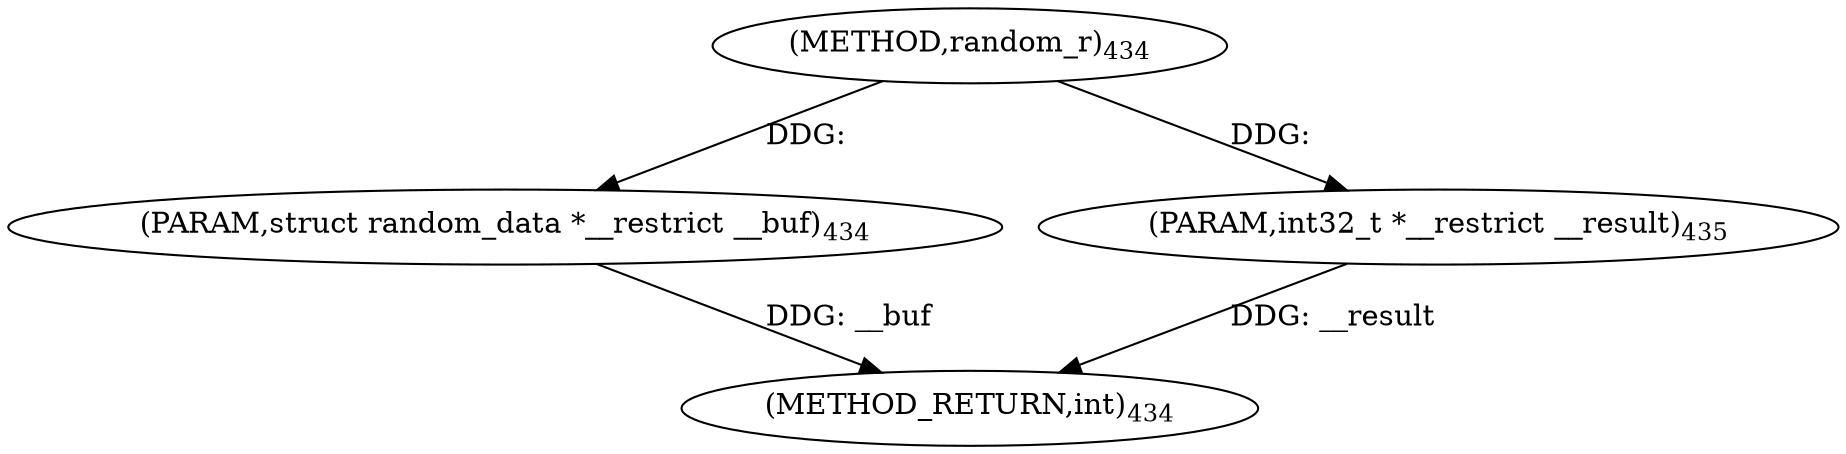 digraph "random_r" {  
"33279" [label = <(METHOD,random_r)<SUB>434</SUB>> ]
"33282" [label = <(METHOD_RETURN,int)<SUB>434</SUB>> ]
"33280" [label = <(PARAM,struct random_data *__restrict __buf)<SUB>434</SUB>> ]
"33281" [label = <(PARAM,int32_t *__restrict __result)<SUB>435</SUB>> ]
  "33280" -> "33282"  [ label = "DDG: __buf"] 
  "33281" -> "33282"  [ label = "DDG: __result"] 
  "33279" -> "33280"  [ label = "DDG: "] 
  "33279" -> "33281"  [ label = "DDG: "] 
}
